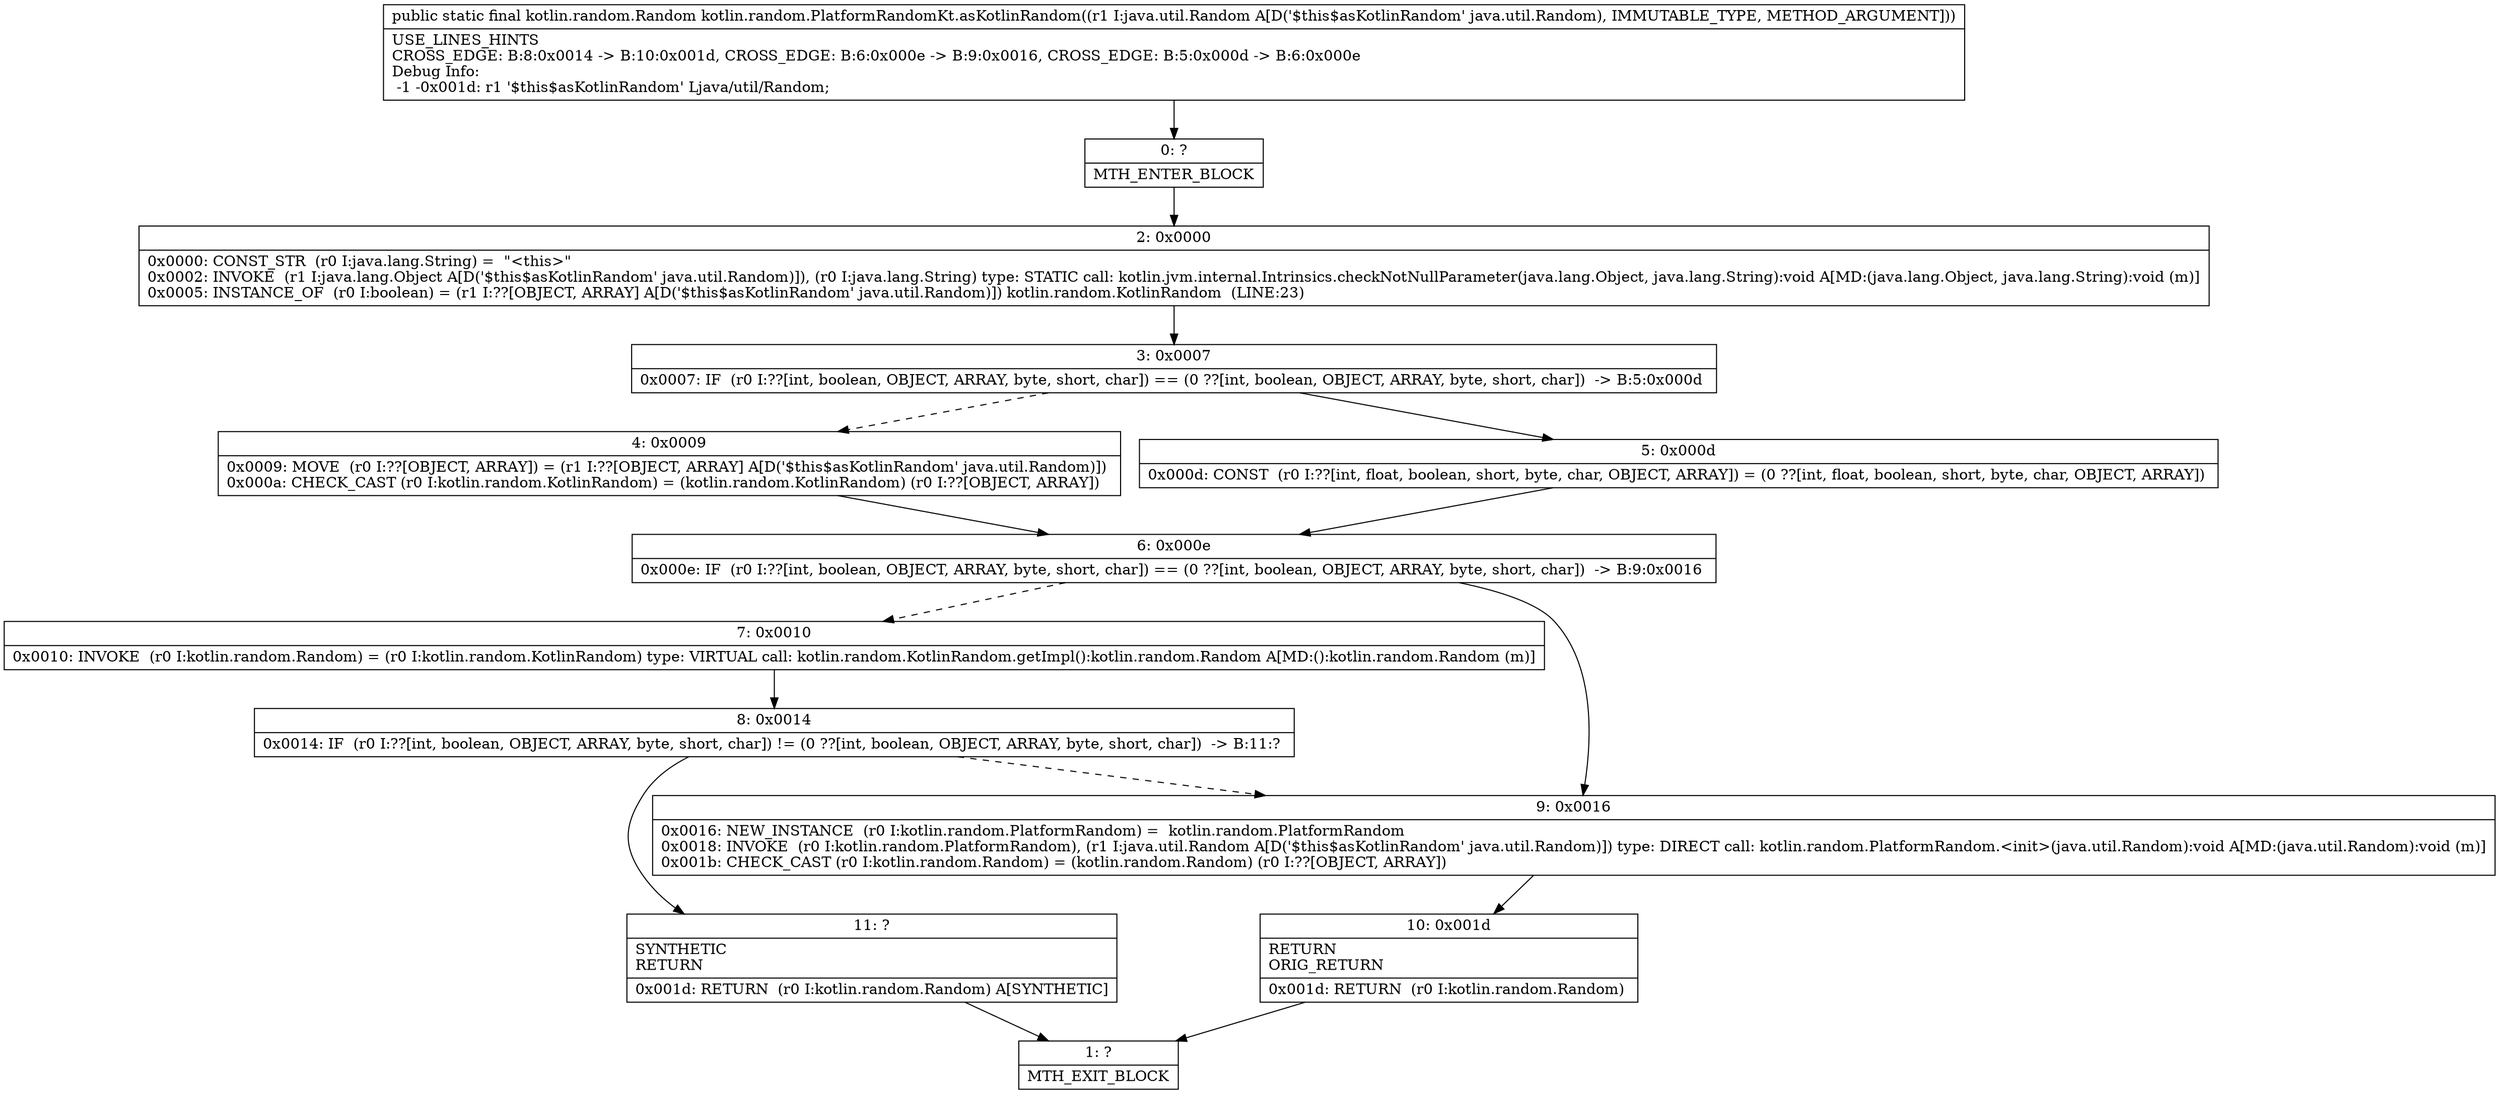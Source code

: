 digraph "CFG forkotlin.random.PlatformRandomKt.asKotlinRandom(Ljava\/util\/Random;)Lkotlin\/random\/Random;" {
Node_0 [shape=record,label="{0\:\ ?|MTH_ENTER_BLOCK\l}"];
Node_2 [shape=record,label="{2\:\ 0x0000|0x0000: CONST_STR  (r0 I:java.lang.String) =  \"\<this\>\" \l0x0002: INVOKE  (r1 I:java.lang.Object A[D('$this$asKotlinRandom' java.util.Random)]), (r0 I:java.lang.String) type: STATIC call: kotlin.jvm.internal.Intrinsics.checkNotNullParameter(java.lang.Object, java.lang.String):void A[MD:(java.lang.Object, java.lang.String):void (m)]\l0x0005: INSTANCE_OF  (r0 I:boolean) = (r1 I:??[OBJECT, ARRAY] A[D('$this$asKotlinRandom' java.util.Random)]) kotlin.random.KotlinRandom  (LINE:23)\l}"];
Node_3 [shape=record,label="{3\:\ 0x0007|0x0007: IF  (r0 I:??[int, boolean, OBJECT, ARRAY, byte, short, char]) == (0 ??[int, boolean, OBJECT, ARRAY, byte, short, char])  \-\> B:5:0x000d \l}"];
Node_4 [shape=record,label="{4\:\ 0x0009|0x0009: MOVE  (r0 I:??[OBJECT, ARRAY]) = (r1 I:??[OBJECT, ARRAY] A[D('$this$asKotlinRandom' java.util.Random)]) \l0x000a: CHECK_CAST (r0 I:kotlin.random.KotlinRandom) = (kotlin.random.KotlinRandom) (r0 I:??[OBJECT, ARRAY]) \l}"];
Node_6 [shape=record,label="{6\:\ 0x000e|0x000e: IF  (r0 I:??[int, boolean, OBJECT, ARRAY, byte, short, char]) == (0 ??[int, boolean, OBJECT, ARRAY, byte, short, char])  \-\> B:9:0x0016 \l}"];
Node_7 [shape=record,label="{7\:\ 0x0010|0x0010: INVOKE  (r0 I:kotlin.random.Random) = (r0 I:kotlin.random.KotlinRandom) type: VIRTUAL call: kotlin.random.KotlinRandom.getImpl():kotlin.random.Random A[MD:():kotlin.random.Random (m)]\l}"];
Node_8 [shape=record,label="{8\:\ 0x0014|0x0014: IF  (r0 I:??[int, boolean, OBJECT, ARRAY, byte, short, char]) != (0 ??[int, boolean, OBJECT, ARRAY, byte, short, char])  \-\> B:11:? \l}"];
Node_11 [shape=record,label="{11\:\ ?|SYNTHETIC\lRETURN\l|0x001d: RETURN  (r0 I:kotlin.random.Random) A[SYNTHETIC]\l}"];
Node_1 [shape=record,label="{1\:\ ?|MTH_EXIT_BLOCK\l}"];
Node_9 [shape=record,label="{9\:\ 0x0016|0x0016: NEW_INSTANCE  (r0 I:kotlin.random.PlatformRandom) =  kotlin.random.PlatformRandom \l0x0018: INVOKE  (r0 I:kotlin.random.PlatformRandom), (r1 I:java.util.Random A[D('$this$asKotlinRandom' java.util.Random)]) type: DIRECT call: kotlin.random.PlatformRandom.\<init\>(java.util.Random):void A[MD:(java.util.Random):void (m)]\l0x001b: CHECK_CAST (r0 I:kotlin.random.Random) = (kotlin.random.Random) (r0 I:??[OBJECT, ARRAY]) \l}"];
Node_10 [shape=record,label="{10\:\ 0x001d|RETURN\lORIG_RETURN\l|0x001d: RETURN  (r0 I:kotlin.random.Random) \l}"];
Node_5 [shape=record,label="{5\:\ 0x000d|0x000d: CONST  (r0 I:??[int, float, boolean, short, byte, char, OBJECT, ARRAY]) = (0 ??[int, float, boolean, short, byte, char, OBJECT, ARRAY]) \l}"];
MethodNode[shape=record,label="{public static final kotlin.random.Random kotlin.random.PlatformRandomKt.asKotlinRandom((r1 I:java.util.Random A[D('$this$asKotlinRandom' java.util.Random), IMMUTABLE_TYPE, METHOD_ARGUMENT]))  | USE_LINES_HINTS\lCROSS_EDGE: B:8:0x0014 \-\> B:10:0x001d, CROSS_EDGE: B:6:0x000e \-\> B:9:0x0016, CROSS_EDGE: B:5:0x000d \-\> B:6:0x000e\lDebug Info:\l  \-1 \-0x001d: r1 '$this$asKotlinRandom' Ljava\/util\/Random;\l}"];
MethodNode -> Node_0;Node_0 -> Node_2;
Node_2 -> Node_3;
Node_3 -> Node_4[style=dashed];
Node_3 -> Node_5;
Node_4 -> Node_6;
Node_6 -> Node_7[style=dashed];
Node_6 -> Node_9;
Node_7 -> Node_8;
Node_8 -> Node_9[style=dashed];
Node_8 -> Node_11;
Node_11 -> Node_1;
Node_9 -> Node_10;
Node_10 -> Node_1;
Node_5 -> Node_6;
}

